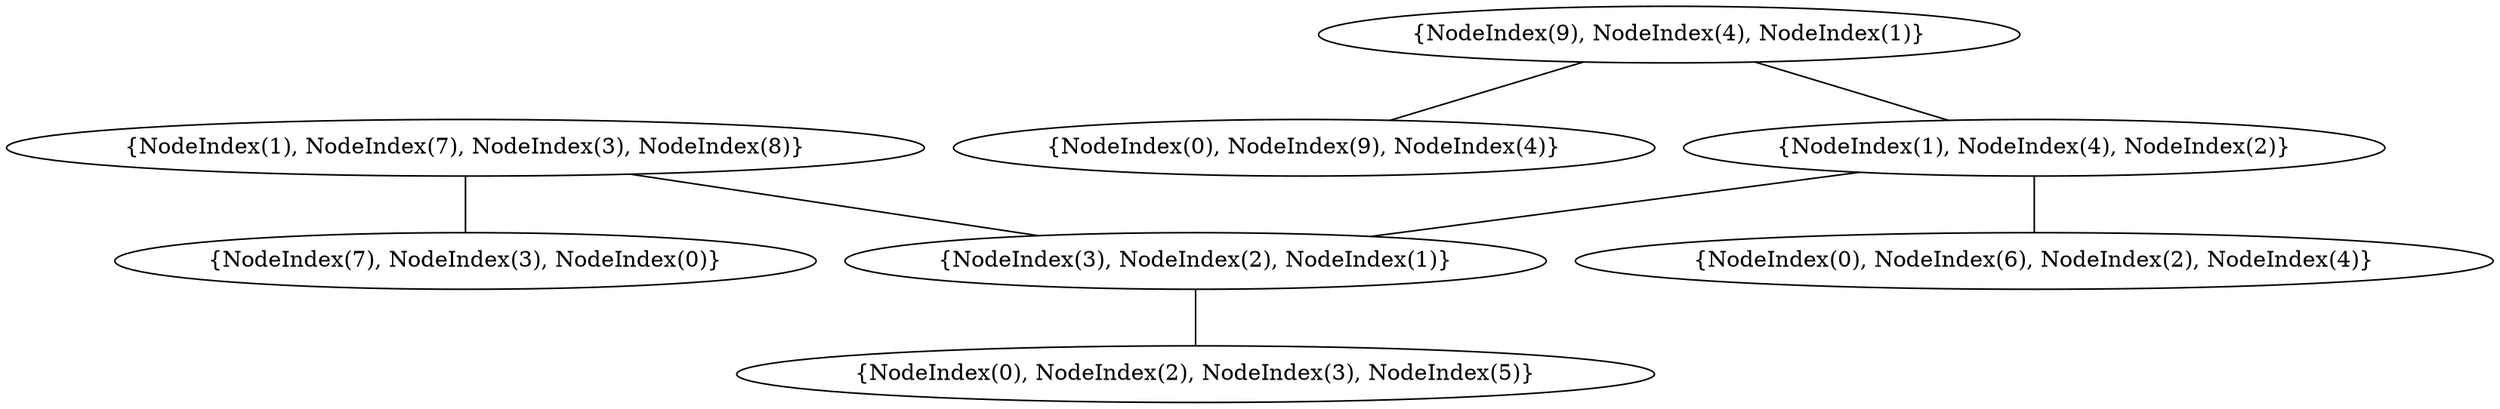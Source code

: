 graph {
    0 [ label = "{NodeIndex(0), NodeIndex(2), NodeIndex(3), NodeIndex(5)}" ]
    1 [ label = "{NodeIndex(0), NodeIndex(6), NodeIndex(2), NodeIndex(4)}" ]
    2 [ label = "{NodeIndex(7), NodeIndex(3), NodeIndex(0)}" ]
    3 [ label = "{NodeIndex(0), NodeIndex(9), NodeIndex(4)}" ]
    4 [ label = "{NodeIndex(3), NodeIndex(2), NodeIndex(1)}" ]
    5 [ label = "{NodeIndex(1), NodeIndex(7), NodeIndex(3), NodeIndex(8)}" ]
    6 [ label = "{NodeIndex(1), NodeIndex(4), NodeIndex(2)}" ]
    7 [ label = "{NodeIndex(9), NodeIndex(4), NodeIndex(1)}" ]
    6 -- 4 [ ]
    7 -- 3 [ ]
    7 -- 6 [ ]
    4 -- 0 [ ]
    6 -- 1 [ ]
    5 -- 4 [ ]
    5 -- 2 [ ]
}
